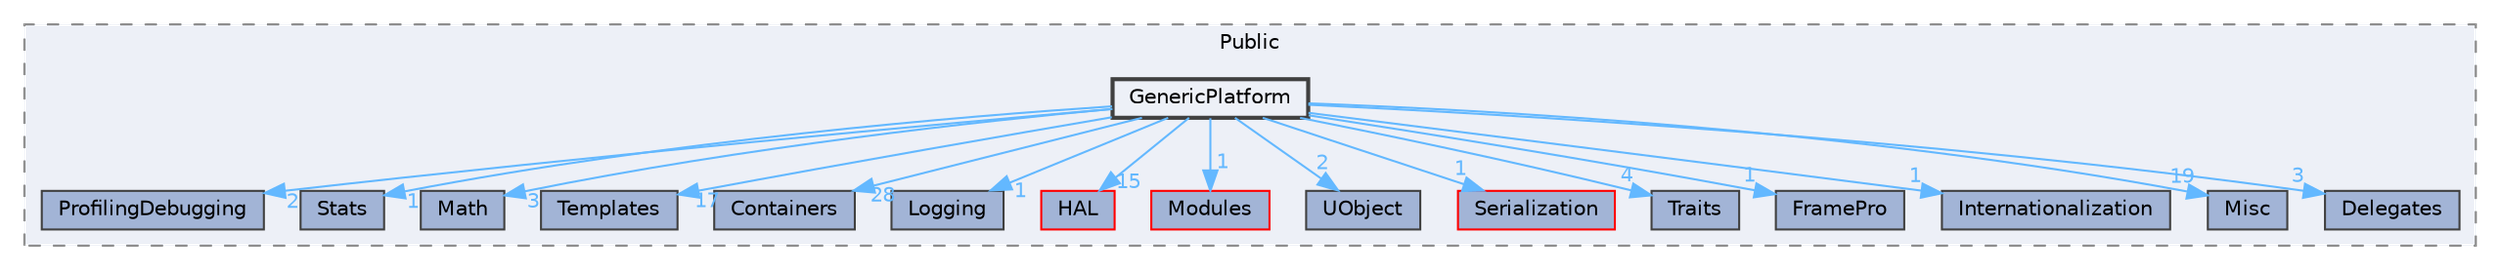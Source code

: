 digraph "GenericPlatform"
{
 // INTERACTIVE_SVG=YES
 // LATEX_PDF_SIZE
  bgcolor="transparent";
  edge [fontname=Helvetica,fontsize=10,labelfontname=Helvetica,labelfontsize=10];
  node [fontname=Helvetica,fontsize=10,shape=box,height=0.2,width=0.4];
  compound=true
  subgraph clusterdir_ba49309ee78fabe0452662bc1a7ef37d {
    graph [ bgcolor="#edf0f7", pencolor="grey50", label="Public", fontname=Helvetica,fontsize=10 style="filled,dashed", URL="dir_ba49309ee78fabe0452662bc1a7ef37d.html",tooltip=""]
  dir_05d66f52e7112794eb14e508e2415903 [label="ProfilingDebugging", fillcolor="#a2b4d6", color="grey25", style="filled", URL="dir_05d66f52e7112794eb14e508e2415903.html",tooltip=""];
  dir_e0cb2c4386df61ba97611b89ffa6022e [label="Stats", fillcolor="#a2b4d6", color="grey25", style="filled", URL="dir_e0cb2c4386df61ba97611b89ffa6022e.html",tooltip=""];
  dir_d9c32345848c1de2353c1248bbdefaac [label="Math", fillcolor="#a2b4d6", color="grey25", style="filled", URL="dir_d9c32345848c1de2353c1248bbdefaac.html",tooltip=""];
  dir_d923b29e5793e4ca6ecf89bd6d2fe94d [label="Templates", fillcolor="#a2b4d6", color="grey25", style="filled", URL="dir_d923b29e5793e4ca6ecf89bd6d2fe94d.html",tooltip=""];
  dir_d6d4edf6ba84739b62e6fae684879a69 [label="Containers", fillcolor="#a2b4d6", color="grey25", style="filled", URL="dir_d6d4edf6ba84739b62e6fae684879a69.html",tooltip=""];
  dir_cdbe86fff28349c50d558c00879cc362 [label="Logging", fillcolor="#a2b4d6", color="grey25", style="filled", URL="dir_cdbe86fff28349c50d558c00879cc362.html",tooltip=""];
  dir_06b681a867cd45e91f64ca04156625cf [label="HAL", fillcolor="#a2b4d6", color="red", style="filled", URL="dir_06b681a867cd45e91f64ca04156625cf.html",tooltip=""];
  dir_12cdd3bc8143e5528c8a1de6fac6c11e [label="Modules", fillcolor="#a2b4d6", color="red", style="filled", URL="dir_12cdd3bc8143e5528c8a1de6fac6c11e.html",tooltip=""];
  dir_2d932d80d33aabcfd2bb1405923ee501 [label="UObject", fillcolor="#a2b4d6", color="grey25", style="filled", URL="dir_2d932d80d33aabcfd2bb1405923ee501.html",tooltip=""];
  dir_4acb951885fdf3c7a4c2ab809ab845db [label="Serialization", fillcolor="#a2b4d6", color="red", style="filled", URL="dir_4acb951885fdf3c7a4c2ab809ab845db.html",tooltip=""];
  dir_5ba3ce5a6b2972cf607ff00f8102a12d [label="Traits", fillcolor="#a2b4d6", color="grey25", style="filled", URL="dir_5ba3ce5a6b2972cf607ff00f8102a12d.html",tooltip=""];
  dir_5c0eeb3c15b03c983b321397a46f2ba1 [label="FramePro", fillcolor="#a2b4d6", color="grey25", style="filled", URL="dir_5c0eeb3c15b03c983b321397a46f2ba1.html",tooltip=""];
  dir_7c36f6222b1cd3894142f27e327fdf31 [label="Internationalization", fillcolor="#a2b4d6", color="grey25", style="filled", URL="dir_7c36f6222b1cd3894142f27e327fdf31.html",tooltip=""];
  dir_8d7b93d547498163f6da7ff79a1b5a4d [label="Misc", fillcolor="#a2b4d6", color="grey25", style="filled", URL="dir_8d7b93d547498163f6da7ff79a1b5a4d.html",tooltip=""];
  dir_a39d52dbb05fe3fcbf188fdc980a664a [label="Delegates", fillcolor="#a2b4d6", color="grey25", style="filled", URL="dir_a39d52dbb05fe3fcbf188fdc980a664a.html",tooltip=""];
  dir_1c568e3b9220952114991a6a4d431654 [label="GenericPlatform", fillcolor="#edf0f7", color="grey25", style="filled,bold", URL="dir_1c568e3b9220952114991a6a4d431654.html",tooltip=""];
  }
  dir_1c568e3b9220952114991a6a4d431654->dir_05d66f52e7112794eb14e508e2415903 [headlabel="2", labeldistance=1.5 headhref="dir_000432_000773.html" href="dir_000432_000773.html" color="steelblue1" fontcolor="steelblue1"];
  dir_1c568e3b9220952114991a6a4d431654->dir_06b681a867cd45e91f64ca04156625cf [headlabel="15", labeldistance=1.5 headhref="dir_000432_000461.html" href="dir_000432_000461.html" color="steelblue1" fontcolor="steelblue1"];
  dir_1c568e3b9220952114991a6a4d431654->dir_12cdd3bc8143e5528c8a1de6fac6c11e [headlabel="1", labeldistance=1.5 headhref="dir_000432_000663.html" href="dir_000432_000663.html" color="steelblue1" fontcolor="steelblue1"];
  dir_1c568e3b9220952114991a6a4d431654->dir_2d932d80d33aabcfd2bb1405923ee501 [headlabel="2", labeldistance=1.5 headhref="dir_000432_001227.html" href="dir_000432_001227.html" color="steelblue1" fontcolor="steelblue1"];
  dir_1c568e3b9220952114991a6a4d431654->dir_4acb951885fdf3c7a4c2ab809ab845db [headlabel="1", labeldistance=1.5 headhref="dir_000432_001018.html" href="dir_000432_001018.html" color="steelblue1" fontcolor="steelblue1"];
  dir_1c568e3b9220952114991a6a4d431654->dir_5ba3ce5a6b2972cf607ff00f8102a12d [headlabel="4", labeldistance=1.5 headhref="dir_000432_001212.html" href="dir_000432_001212.html" color="steelblue1" fontcolor="steelblue1"];
  dir_1c568e3b9220952114991a6a4d431654->dir_5c0eeb3c15b03c983b321397a46f2ba1 [headlabel="1", labeldistance=1.5 headhref="dir_000432_000411.html" href="dir_000432_000411.html" color="steelblue1" fontcolor="steelblue1"];
  dir_1c568e3b9220952114991a6a4d431654->dir_7c36f6222b1cd3894142f27e327fdf31 [headlabel="1", labeldistance=1.5 headhref="dir_000432_000526.html" href="dir_000432_000526.html" color="steelblue1" fontcolor="steelblue1"];
  dir_1c568e3b9220952114991a6a4d431654->dir_8d7b93d547498163f6da7ff79a1b5a4d [headlabel="19", labeldistance=1.5 headhref="dir_000432_000649.html" href="dir_000432_000649.html" color="steelblue1" fontcolor="steelblue1"];
  dir_1c568e3b9220952114991a6a4d431654->dir_a39d52dbb05fe3fcbf188fdc980a664a [headlabel="3", labeldistance=1.5 headhref="dir_000432_000308.html" href="dir_000432_000308.html" color="steelblue1" fontcolor="steelblue1"];
  dir_1c568e3b9220952114991a6a4d431654->dir_cdbe86fff28349c50d558c00879cc362 [headlabel="1", labeldistance=1.5 headhref="dir_000432_000592.html" href="dir_000432_000592.html" color="steelblue1" fontcolor="steelblue1"];
  dir_1c568e3b9220952114991a6a4d431654->dir_d6d4edf6ba84739b62e6fae684879a69 [headlabel="28", labeldistance=1.5 headhref="dir_000432_000253.html" href="dir_000432_000253.html" color="steelblue1" fontcolor="steelblue1"];
  dir_1c568e3b9220952114991a6a4d431654->dir_d923b29e5793e4ca6ecf89bd6d2fe94d [headlabel="17", labeldistance=1.5 headhref="dir_000432_001176.html" href="dir_000432_001176.html" color="steelblue1" fontcolor="steelblue1"];
  dir_1c568e3b9220952114991a6a4d431654->dir_d9c32345848c1de2353c1248bbdefaac [headlabel="3", labeldistance=1.5 headhref="dir_000432_000608.html" href="dir_000432_000608.html" color="steelblue1" fontcolor="steelblue1"];
  dir_1c568e3b9220952114991a6a4d431654->dir_e0cb2c4386df61ba97611b89ffa6022e [headlabel="1", labeldistance=1.5 headhref="dir_000432_001138.html" href="dir_000432_001138.html" color="steelblue1" fontcolor="steelblue1"];
}
